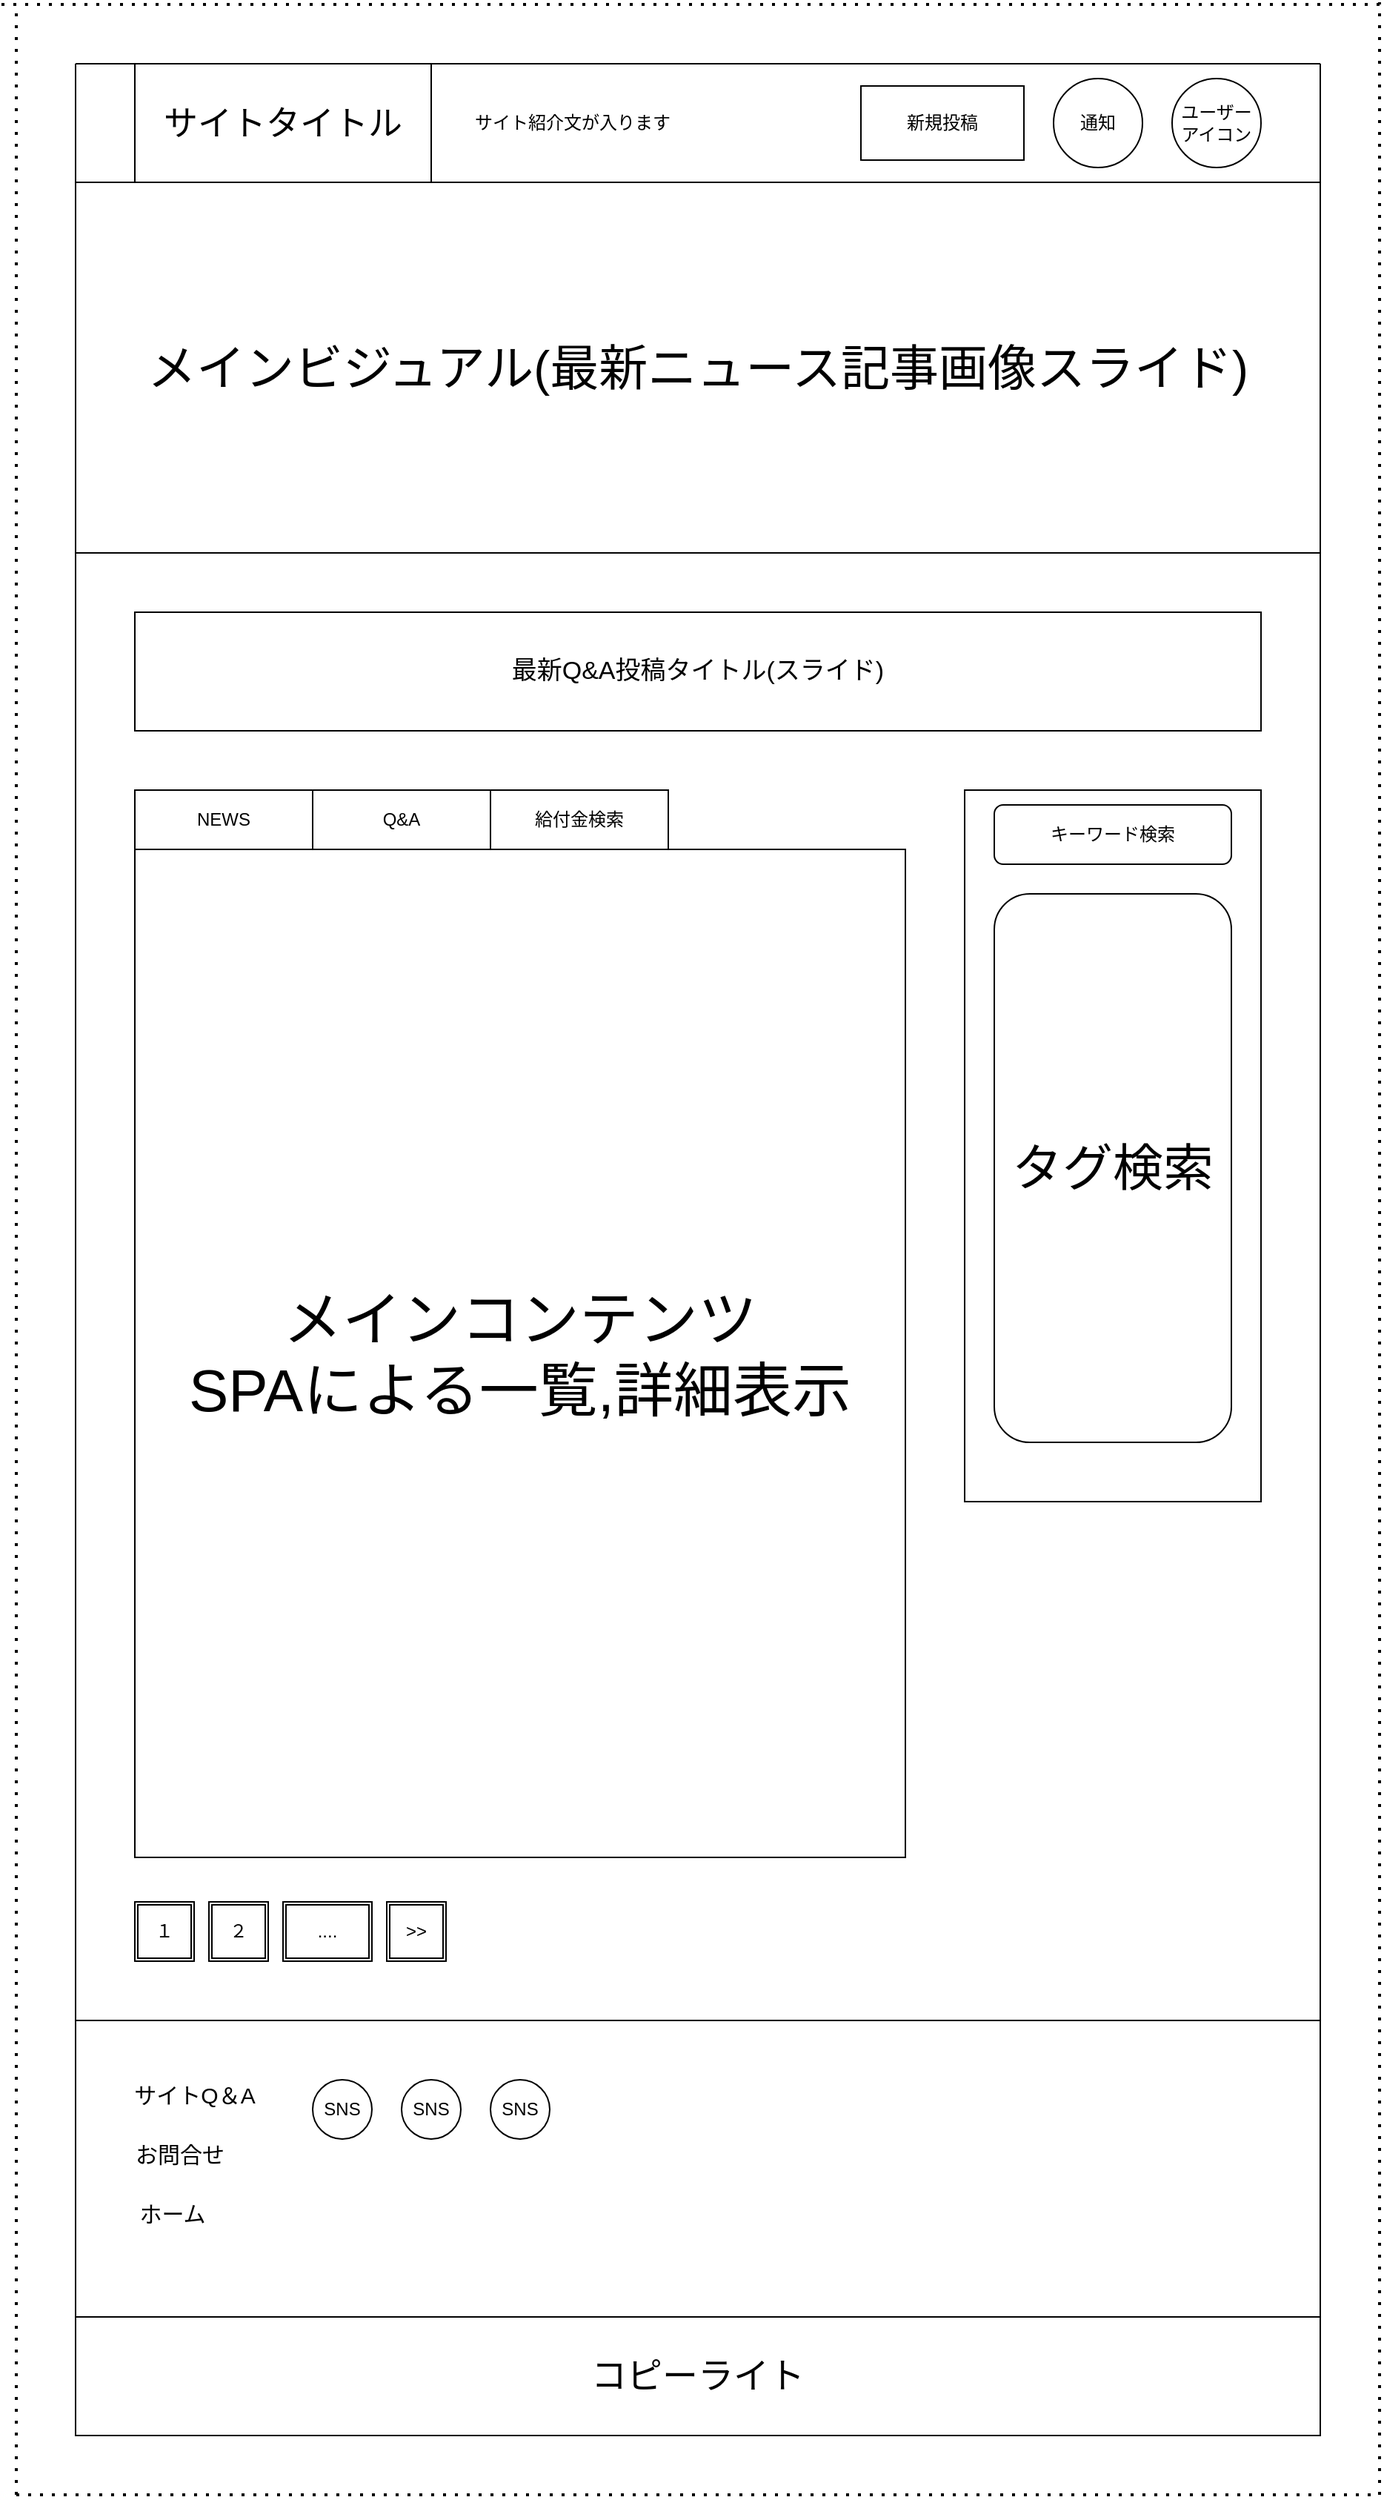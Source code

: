 <mxfile>
    <diagram id="WoKTF_3VNylgj9HIeySO" name="ページ1">
        <mxGraphModel dx="1840" dy="2169" grid="1" gridSize="10" guides="1" tooltips="1" connect="1" arrows="1" fold="1" page="1" pageScale="1" pageWidth="827" pageHeight="1169" background="none" math="0" shadow="0">
            <root>
                <mxCell id="0"/>
                <mxCell id="1" parent="0"/>
                <mxCell id="3" value="" style="swimlane;startSize=0;labelBackgroundColor=none;" parent="1" vertex="1">
                    <mxGeometry width="840" height="1600" as="geometry">
                        <mxRectangle x="200" y="120" width="50" height="40" as="alternateBounds"/>
                    </mxGeometry>
                </mxCell>
                <UserObject label="&lt;font style=&quot;font-size: 23px&quot;&gt;サイトタイトル&lt;/font&gt;" treeRoot="1" id="9">
                    <mxCell style="whiteSpace=wrap;html=1;align=center;treeFolding=1;treeMoving=1;newEdgeStyle={&quot;edgeStyle&quot;:&quot;elbowEdgeStyle&quot;,&quot;startArrow&quot;:&quot;none&quot;,&quot;endArrow&quot;:&quot;none&quot;};" parent="3" vertex="1">
                        <mxGeometry x="40" width="200" height="80" as="geometry"/>
                    </mxCell>
                </UserObject>
                <mxCell id="11" value="ユーザー&lt;br&gt;アイコン" style="ellipse;whiteSpace=wrap;html=1;aspect=fixed;" parent="3" vertex="1">
                    <mxGeometry x="740" y="10" width="60" height="60" as="geometry"/>
                </mxCell>
                <mxCell id="12" value="通知" style="ellipse;whiteSpace=wrap;html=1;aspect=fixed;" parent="3" vertex="1">
                    <mxGeometry x="660" y="10" width="60" height="60" as="geometry"/>
                </mxCell>
                <mxCell id="13" value="新規投稿" style="rounded=0;whiteSpace=wrap;html=1;" parent="3" vertex="1">
                    <mxGeometry x="530" y="15" width="110" height="50" as="geometry"/>
                </mxCell>
                <mxCell id="14" value="サイト紹介文が入ります" style="text;html=1;align=center;verticalAlign=middle;resizable=0;points=[];autosize=1;" parent="3" vertex="1">
                    <mxGeometry x="260" y="30" width="150" height="20" as="geometry"/>
                </mxCell>
                <mxCell id="15" value="&lt;font style=&quot;font-size: 33px&quot;&gt;メインビジュアル(最新ニュース記事画像スライド)&lt;/font&gt;" style="rounded=0;whiteSpace=wrap;html=1;" parent="3" vertex="1">
                    <mxGeometry y="80" width="840" height="250" as="geometry"/>
                </mxCell>
                <mxCell id="16" value="" style="rounded=0;whiteSpace=wrap;html=1;" parent="3" vertex="1">
                    <mxGeometry x="600" y="490" width="200" height="480" as="geometry"/>
                </mxCell>
                <mxCell id="17" value="キーワード検索" style="rounded=1;whiteSpace=wrap;html=1;" parent="3" vertex="1">
                    <mxGeometry x="620" y="500" width="160" height="40" as="geometry"/>
                </mxCell>
                <mxCell id="19" value="&lt;font style=&quot;font-size: 34px&quot;&gt;タグ検索&lt;/font&gt;" style="rounded=1;whiteSpace=wrap;html=1;" parent="3" vertex="1">
                    <mxGeometry x="620" y="560" width="160" height="370" as="geometry"/>
                </mxCell>
                <mxCell id="21" value="&lt;font style=&quot;font-size: 40px&quot;&gt;メインコンテンツ&lt;br&gt;SPAによる一覧,詳細表示&lt;br&gt;&lt;/font&gt;" style="rounded=0;whiteSpace=wrap;html=1;direction=south;" parent="3" vertex="1">
                    <mxGeometry x="40" y="530" width="520" height="680" as="geometry"/>
                </mxCell>
                <mxCell id="25" value="NEWS" style="rounded=0;whiteSpace=wrap;html=1;" parent="3" vertex="1">
                    <mxGeometry x="40" y="490" width="120" height="40" as="geometry"/>
                </mxCell>
                <mxCell id="26" value="Q&amp;amp;A" style="rounded=0;whiteSpace=wrap;html=1;" parent="3" vertex="1">
                    <mxGeometry x="160" y="490" width="120" height="40" as="geometry"/>
                </mxCell>
                <mxCell id="27" value="給付金検索" style="rounded=0;whiteSpace=wrap;html=1;" parent="3" vertex="1">
                    <mxGeometry x="280" y="490" width="120" height="40" as="geometry"/>
                </mxCell>
                <mxCell id="28" value="" style="rounded=0;whiteSpace=wrap;html=1;" parent="3" vertex="1">
                    <mxGeometry y="1320" width="840" height="200" as="geometry"/>
                </mxCell>
                <mxCell id="29" value="&lt;font style=&quot;font-size: 24px&quot;&gt;コピーライト&lt;/font&gt;" style="rounded=0;whiteSpace=wrap;html=1;" parent="3" vertex="1">
                    <mxGeometry y="1520" width="840" height="80" as="geometry"/>
                </mxCell>
                <mxCell id="30" value="&lt;font style=&quot;font-size: 17px&quot;&gt;最新Q&amp;amp;A投稿タイトル(スライド)&lt;/font&gt;" style="rounded=0;whiteSpace=wrap;html=1;" parent="3" vertex="1">
                    <mxGeometry x="40" y="370" width="760" height="80" as="geometry"/>
                </mxCell>
                <mxCell id="37" value="&lt;font style=&quot;font-size: 15px&quot;&gt;サイトQ＆A&lt;/font&gt;" style="text;html=1;align=center;verticalAlign=middle;resizable=0;points=[];autosize=1;" parent="3" vertex="1">
                    <mxGeometry x="30" y="1360" width="100" height="20" as="geometry"/>
                </mxCell>
                <mxCell id="39" value="&lt;font style=&quot;font-size: 15px&quot;&gt;お問合せ&lt;/font&gt;" style="text;html=1;align=center;verticalAlign=middle;resizable=0;points=[];autosize=1;" parent="3" vertex="1">
                    <mxGeometry x="30" y="1400" width="80" height="20" as="geometry"/>
                </mxCell>
                <mxCell id="40" value="SNS" style="ellipse;whiteSpace=wrap;html=1;aspect=fixed;labelBackgroundColor=none;" parent="3" vertex="1">
                    <mxGeometry x="160" y="1360" width="40" height="40" as="geometry"/>
                </mxCell>
                <mxCell id="41" value="&lt;font style=&quot;font-size: 15px&quot;&gt;ホーム&lt;/font&gt;" style="text;html=1;align=center;verticalAlign=middle;resizable=0;points=[];autosize=1;" parent="3" vertex="1">
                    <mxGeometry x="35" y="1440" width="60" height="20" as="geometry"/>
                </mxCell>
                <mxCell id="42" value="SNS" style="ellipse;whiteSpace=wrap;html=1;aspect=fixed;labelBackgroundColor=none;" parent="3" vertex="1">
                    <mxGeometry x="220" y="1360" width="40" height="40" as="geometry"/>
                </mxCell>
                <mxCell id="43" value="SNS" style="ellipse;whiteSpace=wrap;html=1;aspect=fixed;labelBackgroundColor=none;" parent="3" vertex="1">
                    <mxGeometry x="280" y="1360" width="40" height="40" as="geometry"/>
                </mxCell>
                <mxCell id="44" value="１" style="shape=ext;double=1;rounded=0;whiteSpace=wrap;html=1;labelBackgroundColor=none;" parent="3" vertex="1">
                    <mxGeometry x="40" y="1240" width="40" height="40" as="geometry"/>
                </mxCell>
                <mxCell id="45" value="２" style="shape=ext;double=1;rounded=0;whiteSpace=wrap;html=1;labelBackgroundColor=none;" parent="3" vertex="1">
                    <mxGeometry x="90" y="1240" width="40" height="40" as="geometry"/>
                </mxCell>
                <mxCell id="46" value="...." style="shape=ext;double=1;rounded=0;whiteSpace=wrap;html=1;labelBackgroundColor=none;" parent="3" vertex="1">
                    <mxGeometry x="140" y="1240" width="60" height="40" as="geometry"/>
                </mxCell>
                <mxCell id="47" value="&amp;gt;&amp;gt;" style="shape=ext;double=1;rounded=0;whiteSpace=wrap;html=1;labelBackgroundColor=none;" parent="3" vertex="1">
                    <mxGeometry x="210" y="1240" width="40" height="40" as="geometry"/>
                </mxCell>
                <mxCell id="31" value="" style="endArrow=none;dashed=1;html=1;dashPattern=1 3;strokeWidth=2;" parent="1" edge="1">
                    <mxGeometry width="50" height="50" relative="1" as="geometry">
                        <mxPoint x="-50" y="-40" as="sourcePoint"/>
                        <mxPoint x="880" y="-40" as="targetPoint"/>
                    </mxGeometry>
                </mxCell>
                <mxCell id="32" value="" style="endArrow=none;dashed=1;html=1;dashPattern=1 3;strokeWidth=2;" parent="1" edge="1">
                    <mxGeometry width="50" height="50" relative="1" as="geometry">
                        <mxPoint x="-40" y="1640" as="sourcePoint"/>
                        <mxPoint x="-40" y="-40" as="targetPoint"/>
                    </mxGeometry>
                </mxCell>
                <mxCell id="34" value="" style="endArrow=none;dashed=1;html=1;dashPattern=1 3;strokeWidth=2;" parent="1" edge="1">
                    <mxGeometry width="50" height="50" relative="1" as="geometry">
                        <mxPoint x="-40" y="1640" as="sourcePoint"/>
                        <mxPoint x="880" y="1640" as="targetPoint"/>
                    </mxGeometry>
                </mxCell>
                <mxCell id="35" value="" style="endArrow=none;dashed=1;html=1;dashPattern=1 3;strokeWidth=2;" parent="1" edge="1">
                    <mxGeometry width="50" height="50" relative="1" as="geometry">
                        <mxPoint x="880" y="1640" as="sourcePoint"/>
                        <mxPoint x="880" y="-41.44" as="targetPoint"/>
                    </mxGeometry>
                </mxCell>
            </root>
        </mxGraphModel>
    </diagram>
</mxfile>